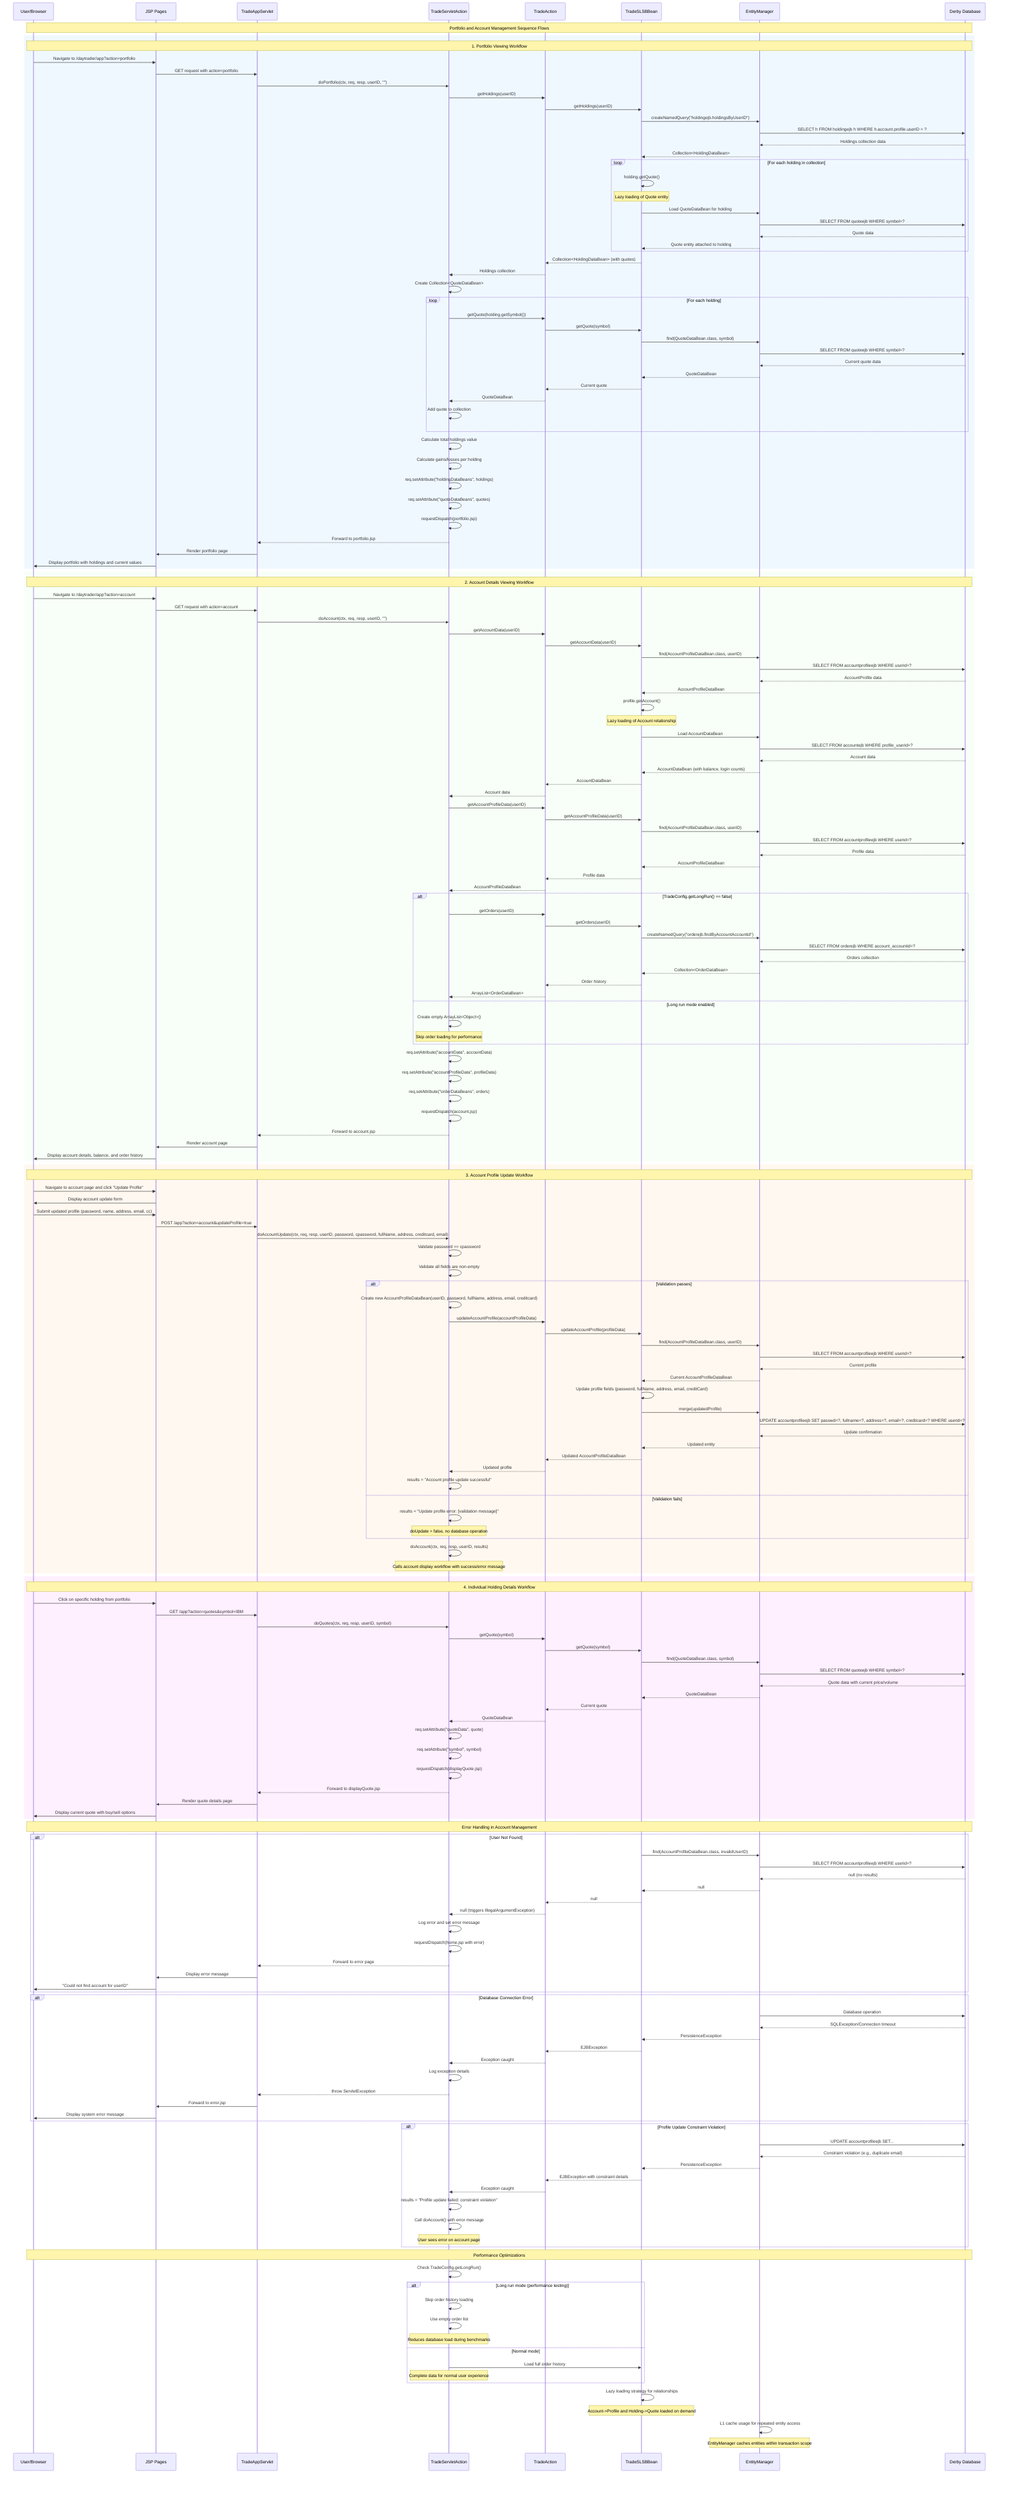 sequenceDiagram
    participant User as User/Browser
    participant JSP as JSP Pages
    participant Servlet as TradeAppServlet
    participant Action as TradeServletAction
    participant Trade as TradeAction
    participant SLSB as TradeSLSBBean
    participant EM as EntityManager
    participant DB as Derby Database

    Note over User, DB: Portfolio and Account Management Sequence Flows
    
    %% Portfolio View Workflow
    rect rgb(240, 248, 255)
        Note over User, DB: 1. Portfolio Viewing Workflow
        
        User->>JSP: Navigate to /daytrader/app?action=portfolio
        JSP->>Servlet: GET request with action=portfolio
        Servlet->>Action: doPortfolio(ctx, req, resp, userID, "")
        
        %% Get holdings data
        Action->>Trade: getHoldings(userID)
        Trade->>SLSB: getHoldings(userID)
        
        SLSB->>EM: createNamedQuery("holdingejb.holdingsByUserID")
        EM->>DB: SELECT h FROM holdingejb h WHERE h.account.profile.userID = ?
        DB-->>EM: Holdings collection data
        EM-->>SLSB: Collection<HoldingDataBean>
        
        %% Inflate lazy quote relationships
        loop For each holding in collection
            SLSB->>SLSB: holding.getQuote()
            Note over SLSB: Lazy loading of Quote entity
            SLSB->>EM: Load QuoteDataBean for holding
            EM->>DB: SELECT FROM quoteejb WHERE symbol=?
            DB-->>EM: Quote data
            EM-->>SLSB: Quote entity attached to holding
        end
        
        SLSB-->>Trade: Collection<HoldingDataBean> (with quotes)
        Trade-->>Action: Holdings collection
        
        %% Get current quotes for all held stocks
        Action->>Action: Create Collection<QuoteDataBean>
        loop For each holding
            Action->>Trade: getQuote(holding.getSymbol())
            Trade->>SLSB: getQuote(symbol)
            SLSB->>EM: find(QuoteDataBean.class, symbol)
            EM->>DB: SELECT FROM quoteejb WHERE symbol=?
            DB-->>EM: Current quote data
            EM-->>SLSB: QuoteDataBean
            SLSB-->>Trade: Current quote
            Trade-->>Action: QuoteDataBean
            Action->>Action: Add quote to collection
        end
        
        %% Calculate portfolio summary
        Action->>Action: Calculate total holdings value
        Action->>Action: Calculate gains/losses per holding
        Action->>Action: req.setAttribute("holdingDataBeans", holdings)
        Action->>Action: req.setAttribute("quoteDataBeans", quotes)
        Action->>Action: requestDispatch(portfolio.jsp)
        
        Action-->>Servlet: Forward to portfolio.jsp
        Servlet->>JSP: Render portfolio page
        JSP->>User: Display portfolio with holdings and current values
    end
    
    %% Account Details Workflow  
    rect rgb(248, 255, 248)
        Note over User, DB: 2. Account Details Viewing Workflow
        
        User->>JSP: Navigate to /daytrader/app?action=account
        JSP->>Servlet: GET request with action=account
        Servlet->>Action: doAccount(ctx, req, resp, userID, "")
        
        %% Get account data
        Action->>Trade: getAccountData(userID)
        Trade->>SLSB: getAccountData(userID)
        
        SLSB->>EM: find(AccountProfileDataBean.class, userID)
        EM->>DB: SELECT FROM accountprofileejb WHERE userid=?
        DB-->>EM: AccountProfile data
        EM-->>SLSB: AccountProfileDataBean
        
        %% Inflate account relationship
        SLSB->>SLSB: profile.getAccount()
        Note over SLSB: Lazy loading of Account relationship
        SLSB->>EM: Load AccountDataBean
        EM->>DB: SELECT FROM accountejb WHERE profile_userid=?
        DB-->>EM: Account data
        EM-->>SLSB: AccountDataBean (with balance, login counts)
        
        SLSB-->>Trade: AccountDataBean
        Trade-->>Action: Account data
        
        %% Get profile data separately
        Action->>Trade: getAccountProfileData(userID)
        Trade->>SLSB: getAccountProfileData(userID)
        SLSB->>EM: find(AccountProfileDataBean.class, userID)
        EM->>DB: SELECT FROM accountprofileejb WHERE userid=?
        DB-->>EM: Profile data
        EM-->>SLSB: AccountProfileDataBean
        SLSB-->>Trade: Profile data
        Trade-->>Action: AccountProfileDataBean
        
        %% Get order history (if not long run mode)
        alt TradeConfig.getLongRun() == false
            Action->>Trade: getOrders(userID)
            Trade->>SLSB: getOrders(userID)
            SLSB->>EM: createNamedQuery("orderejb.findByAccountAccountid")
            EM->>DB: SELECT FROM orderejb WHERE account_accountid=?
            DB-->>EM: Orders collection
            EM-->>SLSB: Collection<OrderDataBean>
            SLSB-->>Trade: Order history
            Trade-->>Action: ArrayList<OrderDataBean>
        else Long run mode enabled
            Action->>Action: Create empty ArrayList<Object>()
            Note over Action: Skip order loading for performance
        end
        
        Action->>Action: req.setAttribute("accountData", accountData)
        Action->>Action: req.setAttribute("accountProfileData", profileData)
        Action->>Action: req.setAttribute("orderDataBeans", orders)
        Action->>Action: requestDispatch(account.jsp)
        
        Action-->>Servlet: Forward to account.jsp
        Servlet->>JSP: Render account page
        JSP->>User: Display account details, balance, and order history
    end
    
    %% Account Profile Update Workflow
    rect rgb(255, 248, 240)
        Note over User, DB: 3. Account Profile Update Workflow
        
        User->>JSP: Navigate to account page and click "Update Profile"
        JSP->>User: Display account update form
        User->>JSP: Submit updated profile (password, name, address, email, cc)
        JSP->>Servlet: POST /app?action=account&updateProfile=true
        
        Servlet->>Action: doAccountUpdate(ctx, req, resp, userID, password, cpassword, fullName, address, creditcard, email)
        
        %% Validate input data
        Action->>Action: Validate password == cpassword
        Action->>Action: Validate all fields are non-empty
        
        alt Validation passes
            Action->>Action: Create new AccountProfileDataBean(userID, password, fullName, address, email, creditcard)
            Action->>Trade: updateAccountProfile(accountProfileData)
            Trade->>SLSB: updateAccountProfile(profileData)
            
            %% Update profile in database
            SLSB->>EM: find(AccountProfileDataBean.class, userID)
            EM->>DB: SELECT FROM accountprofileejb WHERE userid=?
            DB-->>EM: Current profile
            EM-->>SLSB: Current AccountProfileDataBean
            
            SLSB->>SLSB: Update profile fields (password, fullName, address, email, creditCard)
            SLSB->>EM: merge(updatedProfile)
            EM->>DB: UPDATE accountprofileejb SET passwd=?, fullname=?, address=?, email=?, creditcard=? WHERE userid=?
            DB-->>EM: Update confirmation
            EM-->>SLSB: Updated entity
            
            SLSB-->>Trade: Updated AccountProfileDataBean
            Trade-->>Action: Updated profile
            Action->>Action: results = "Account profile update successful"
            
        else Validation fails
            Action->>Action: results = "Update profile error: [validation message]"
            Note over Action: doUpdate = false, no database operation
        end
        
        %% Redirect back to account page with results
        Action->>Action: doAccount(ctx, req, resp, userID, results)
        Note over Action: Calls account display workflow with success/error message
    end
    
    %% Holding Details Workflow
    rect rgb(255, 240, 255)
        Note over User, DB: 4. Individual Holding Details Workflow
        
        User->>JSP: Click on specific holding from portfolio
        JSP->>Servlet: GET /app?action=quotes&symbol=IBM
        Servlet->>Action: doQuotes(ctx, req, resp, userID, symbol)
        
        Action->>Trade: getQuote(symbol)
        Trade->>SLSB: getQuote(symbol)
        SLSB->>EM: find(QuoteDataBean.class, symbol)
        EM->>DB: SELECT FROM quoteejb WHERE symbol=?
        DB-->>EM: Quote data with current price/volume
        EM-->>SLSB: QuoteDataBean
        SLSB-->>Trade: Current quote
        Trade-->>Action: QuoteDataBean
        
        Action->>Action: req.setAttribute("quoteData", quote)
        Action->>Action: req.setAttribute("symbol", symbol)
        Action->>Action: requestDispatch(displayQuote.jsp)
        
        Action-->>Servlet: Forward to displayQuote.jsp
        Servlet->>JSP: Render quote details page
        JSP->>User: Display current quote with buy/sell options
    end
    
    %% Error Handling Scenarios
    Note over User, DB: Error Handling in Account Management
    
    alt User Not Found
        SLSB->>EM: find(AccountProfileDataBean.class, invalidUserID)
        EM->>DB: SELECT FROM accountprofileejb WHERE userid=?
        DB-->>EM: null (no results)
        EM-->>SLSB: null
        SLSB-->>Trade: null
        Trade-->>Action: null (triggers IllegalArgumentException)
        Action->>Action: Log error and set error message
        Action->>Action: requestDispatch(home.jsp with error)
        Action-->>Servlet: Forward to error page
        Servlet->>JSP: Display error message
        JSP->>User: "Could not find account for userID"
    end
    
    alt Database Connection Error
        EM->>DB: Database operation
        DB-->>EM: SQLException/Connection timeout
        EM-->>SLSB: PersistenceException
        SLSB-->>Trade: EJBException
        Trade-->>Action: Exception caught
        Action->>Action: Log exception details
        Action-->>Servlet: throw ServletException
        Servlet->>JSP: Forward to error.jsp
        JSP->>User: Display system error message
    end
    
    alt Profile Update Constraint Violation
        EM->>DB: UPDATE accountprofileejb SET...
        DB-->>EM: Constraint violation (e.g., duplicate email)
        EM-->>SLSB: PersistenceException
        SLSB-->>Trade: EJBException with constraint details
        Trade-->>Action: Exception caught
        Action->>Action: results = "Profile update failed: constraint violation"
        Action->>Action: Call doAccount() with error message
        Note over Action: User sees error on account page
    end
    
    %% Performance and Caching Considerations
    Note over User, DB: Performance Optimizations
    
    Action->>Action: Check TradeConfig.getLongRun()
    alt Long run mode (performance testing)
        Action->>Action: Skip order history loading
        Action->>Action: Use empty order list
        Note over Action: Reduces database load during benchmarks
    else Normal mode
        Action->>SLSB: Load full order history
        Note over Action: Complete data for normal user experience
    end
    
    SLSB->>SLSB: Lazy loading strategy for relationships
    Note over SLSB: Account->Profile and Holding->Quote loaded on demand
    
    EM->>EM: L1 cache usage for repeated entity access
    Note over EM: EntityManager caches entities within transaction scope
